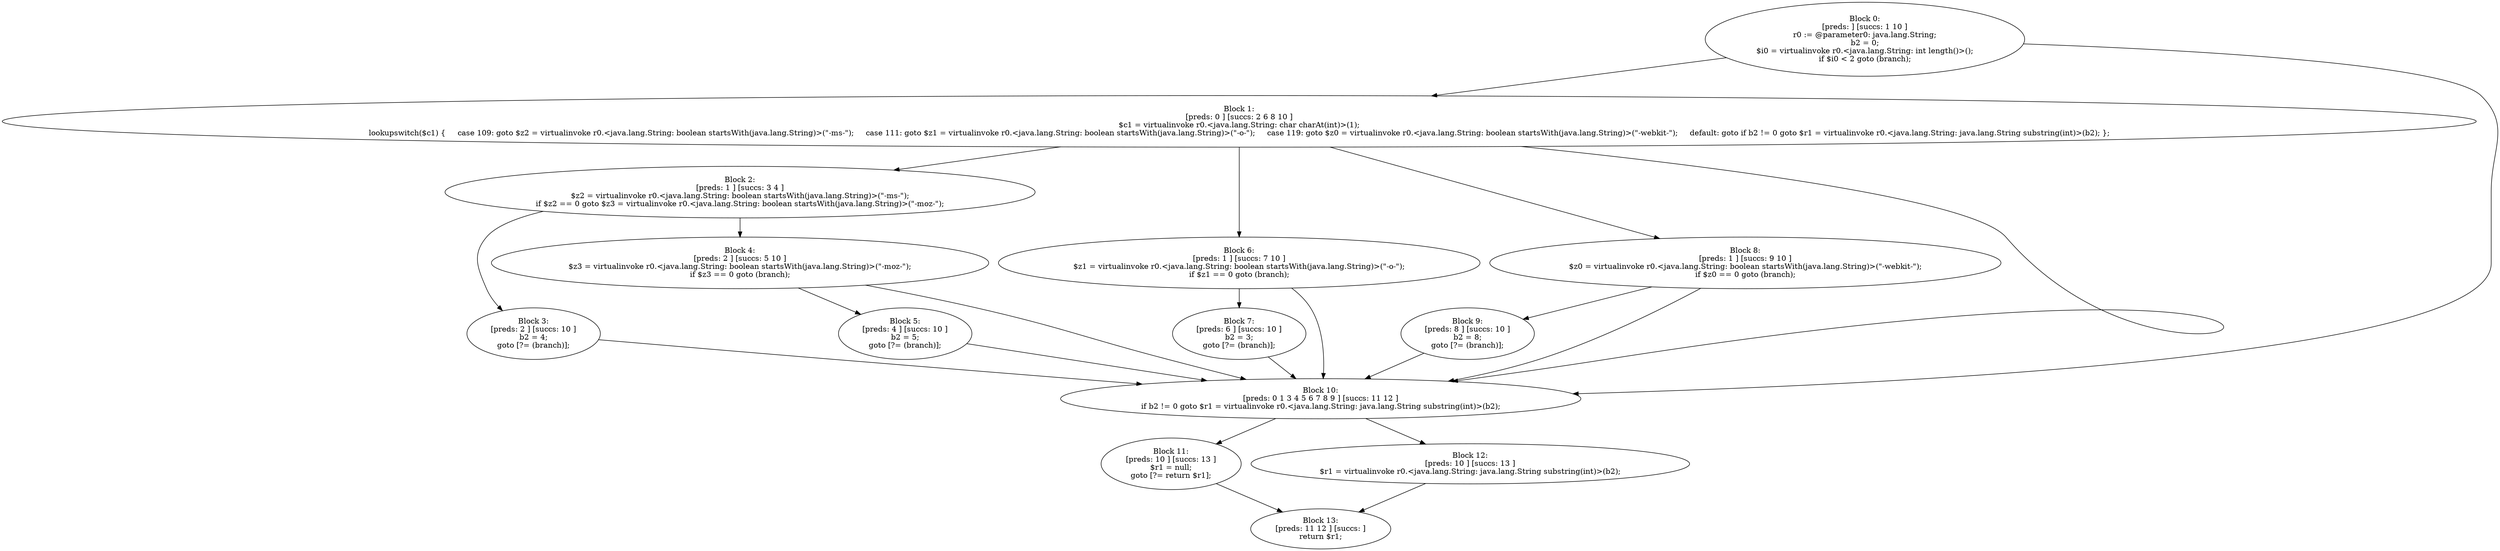digraph "unitGraph" {
    "Block 0:
[preds: ] [succs: 1 10 ]
r0 := @parameter0: java.lang.String;
b2 = 0;
$i0 = virtualinvoke r0.<java.lang.String: int length()>();
if $i0 < 2 goto (branch);
"
    "Block 1:
[preds: 0 ] [succs: 2 6 8 10 ]
$c1 = virtualinvoke r0.<java.lang.String: char charAt(int)>(1);
lookupswitch($c1) {     case 109: goto $z2 = virtualinvoke r0.<java.lang.String: boolean startsWith(java.lang.String)>(\"-ms-\");     case 111: goto $z1 = virtualinvoke r0.<java.lang.String: boolean startsWith(java.lang.String)>(\"-o-\");     case 119: goto $z0 = virtualinvoke r0.<java.lang.String: boolean startsWith(java.lang.String)>(\"-webkit-\");     default: goto if b2 != 0 goto $r1 = virtualinvoke r0.<java.lang.String: java.lang.String substring(int)>(b2); };
"
    "Block 2:
[preds: 1 ] [succs: 3 4 ]
$z2 = virtualinvoke r0.<java.lang.String: boolean startsWith(java.lang.String)>(\"-ms-\");
if $z2 == 0 goto $z3 = virtualinvoke r0.<java.lang.String: boolean startsWith(java.lang.String)>(\"-moz-\");
"
    "Block 3:
[preds: 2 ] [succs: 10 ]
b2 = 4;
goto [?= (branch)];
"
    "Block 4:
[preds: 2 ] [succs: 5 10 ]
$z3 = virtualinvoke r0.<java.lang.String: boolean startsWith(java.lang.String)>(\"-moz-\");
if $z3 == 0 goto (branch);
"
    "Block 5:
[preds: 4 ] [succs: 10 ]
b2 = 5;
goto [?= (branch)];
"
    "Block 6:
[preds: 1 ] [succs: 7 10 ]
$z1 = virtualinvoke r0.<java.lang.String: boolean startsWith(java.lang.String)>(\"-o-\");
if $z1 == 0 goto (branch);
"
    "Block 7:
[preds: 6 ] [succs: 10 ]
b2 = 3;
goto [?= (branch)];
"
    "Block 8:
[preds: 1 ] [succs: 9 10 ]
$z0 = virtualinvoke r0.<java.lang.String: boolean startsWith(java.lang.String)>(\"-webkit-\");
if $z0 == 0 goto (branch);
"
    "Block 9:
[preds: 8 ] [succs: 10 ]
b2 = 8;
goto [?= (branch)];
"
    "Block 10:
[preds: 0 1 3 4 5 6 7 8 9 ] [succs: 11 12 ]
if b2 != 0 goto $r1 = virtualinvoke r0.<java.lang.String: java.lang.String substring(int)>(b2);
"
    "Block 11:
[preds: 10 ] [succs: 13 ]
$r1 = null;
goto [?= return $r1];
"
    "Block 12:
[preds: 10 ] [succs: 13 ]
$r1 = virtualinvoke r0.<java.lang.String: java.lang.String substring(int)>(b2);
"
    "Block 13:
[preds: 11 12 ] [succs: ]
return $r1;
"
    "Block 0:
[preds: ] [succs: 1 10 ]
r0 := @parameter0: java.lang.String;
b2 = 0;
$i0 = virtualinvoke r0.<java.lang.String: int length()>();
if $i0 < 2 goto (branch);
"->"Block 1:
[preds: 0 ] [succs: 2 6 8 10 ]
$c1 = virtualinvoke r0.<java.lang.String: char charAt(int)>(1);
lookupswitch($c1) {     case 109: goto $z2 = virtualinvoke r0.<java.lang.String: boolean startsWith(java.lang.String)>(\"-ms-\");     case 111: goto $z1 = virtualinvoke r0.<java.lang.String: boolean startsWith(java.lang.String)>(\"-o-\");     case 119: goto $z0 = virtualinvoke r0.<java.lang.String: boolean startsWith(java.lang.String)>(\"-webkit-\");     default: goto if b2 != 0 goto $r1 = virtualinvoke r0.<java.lang.String: java.lang.String substring(int)>(b2); };
";
    "Block 0:
[preds: ] [succs: 1 10 ]
r0 := @parameter0: java.lang.String;
b2 = 0;
$i0 = virtualinvoke r0.<java.lang.String: int length()>();
if $i0 < 2 goto (branch);
"->"Block 10:
[preds: 0 1 3 4 5 6 7 8 9 ] [succs: 11 12 ]
if b2 != 0 goto $r1 = virtualinvoke r0.<java.lang.String: java.lang.String substring(int)>(b2);
";
    "Block 1:
[preds: 0 ] [succs: 2 6 8 10 ]
$c1 = virtualinvoke r0.<java.lang.String: char charAt(int)>(1);
lookupswitch($c1) {     case 109: goto $z2 = virtualinvoke r0.<java.lang.String: boolean startsWith(java.lang.String)>(\"-ms-\");     case 111: goto $z1 = virtualinvoke r0.<java.lang.String: boolean startsWith(java.lang.String)>(\"-o-\");     case 119: goto $z0 = virtualinvoke r0.<java.lang.String: boolean startsWith(java.lang.String)>(\"-webkit-\");     default: goto if b2 != 0 goto $r1 = virtualinvoke r0.<java.lang.String: java.lang.String substring(int)>(b2); };
"->"Block 2:
[preds: 1 ] [succs: 3 4 ]
$z2 = virtualinvoke r0.<java.lang.String: boolean startsWith(java.lang.String)>(\"-ms-\");
if $z2 == 0 goto $z3 = virtualinvoke r0.<java.lang.String: boolean startsWith(java.lang.String)>(\"-moz-\");
";
    "Block 1:
[preds: 0 ] [succs: 2 6 8 10 ]
$c1 = virtualinvoke r0.<java.lang.String: char charAt(int)>(1);
lookupswitch($c1) {     case 109: goto $z2 = virtualinvoke r0.<java.lang.String: boolean startsWith(java.lang.String)>(\"-ms-\");     case 111: goto $z1 = virtualinvoke r0.<java.lang.String: boolean startsWith(java.lang.String)>(\"-o-\");     case 119: goto $z0 = virtualinvoke r0.<java.lang.String: boolean startsWith(java.lang.String)>(\"-webkit-\");     default: goto if b2 != 0 goto $r1 = virtualinvoke r0.<java.lang.String: java.lang.String substring(int)>(b2); };
"->"Block 6:
[preds: 1 ] [succs: 7 10 ]
$z1 = virtualinvoke r0.<java.lang.String: boolean startsWith(java.lang.String)>(\"-o-\");
if $z1 == 0 goto (branch);
";
    "Block 1:
[preds: 0 ] [succs: 2 6 8 10 ]
$c1 = virtualinvoke r0.<java.lang.String: char charAt(int)>(1);
lookupswitch($c1) {     case 109: goto $z2 = virtualinvoke r0.<java.lang.String: boolean startsWith(java.lang.String)>(\"-ms-\");     case 111: goto $z1 = virtualinvoke r0.<java.lang.String: boolean startsWith(java.lang.String)>(\"-o-\");     case 119: goto $z0 = virtualinvoke r0.<java.lang.String: boolean startsWith(java.lang.String)>(\"-webkit-\");     default: goto if b2 != 0 goto $r1 = virtualinvoke r0.<java.lang.String: java.lang.String substring(int)>(b2); };
"->"Block 8:
[preds: 1 ] [succs: 9 10 ]
$z0 = virtualinvoke r0.<java.lang.String: boolean startsWith(java.lang.String)>(\"-webkit-\");
if $z0 == 0 goto (branch);
";
    "Block 1:
[preds: 0 ] [succs: 2 6 8 10 ]
$c1 = virtualinvoke r0.<java.lang.String: char charAt(int)>(1);
lookupswitch($c1) {     case 109: goto $z2 = virtualinvoke r0.<java.lang.String: boolean startsWith(java.lang.String)>(\"-ms-\");     case 111: goto $z1 = virtualinvoke r0.<java.lang.String: boolean startsWith(java.lang.String)>(\"-o-\");     case 119: goto $z0 = virtualinvoke r0.<java.lang.String: boolean startsWith(java.lang.String)>(\"-webkit-\");     default: goto if b2 != 0 goto $r1 = virtualinvoke r0.<java.lang.String: java.lang.String substring(int)>(b2); };
"->"Block 10:
[preds: 0 1 3 4 5 6 7 8 9 ] [succs: 11 12 ]
if b2 != 0 goto $r1 = virtualinvoke r0.<java.lang.String: java.lang.String substring(int)>(b2);
";
    "Block 2:
[preds: 1 ] [succs: 3 4 ]
$z2 = virtualinvoke r0.<java.lang.String: boolean startsWith(java.lang.String)>(\"-ms-\");
if $z2 == 0 goto $z3 = virtualinvoke r0.<java.lang.String: boolean startsWith(java.lang.String)>(\"-moz-\");
"->"Block 3:
[preds: 2 ] [succs: 10 ]
b2 = 4;
goto [?= (branch)];
";
    "Block 2:
[preds: 1 ] [succs: 3 4 ]
$z2 = virtualinvoke r0.<java.lang.String: boolean startsWith(java.lang.String)>(\"-ms-\");
if $z2 == 0 goto $z3 = virtualinvoke r0.<java.lang.String: boolean startsWith(java.lang.String)>(\"-moz-\");
"->"Block 4:
[preds: 2 ] [succs: 5 10 ]
$z3 = virtualinvoke r0.<java.lang.String: boolean startsWith(java.lang.String)>(\"-moz-\");
if $z3 == 0 goto (branch);
";
    "Block 3:
[preds: 2 ] [succs: 10 ]
b2 = 4;
goto [?= (branch)];
"->"Block 10:
[preds: 0 1 3 4 5 6 7 8 9 ] [succs: 11 12 ]
if b2 != 0 goto $r1 = virtualinvoke r0.<java.lang.String: java.lang.String substring(int)>(b2);
";
    "Block 4:
[preds: 2 ] [succs: 5 10 ]
$z3 = virtualinvoke r0.<java.lang.String: boolean startsWith(java.lang.String)>(\"-moz-\");
if $z3 == 0 goto (branch);
"->"Block 5:
[preds: 4 ] [succs: 10 ]
b2 = 5;
goto [?= (branch)];
";
    "Block 4:
[preds: 2 ] [succs: 5 10 ]
$z3 = virtualinvoke r0.<java.lang.String: boolean startsWith(java.lang.String)>(\"-moz-\");
if $z3 == 0 goto (branch);
"->"Block 10:
[preds: 0 1 3 4 5 6 7 8 9 ] [succs: 11 12 ]
if b2 != 0 goto $r1 = virtualinvoke r0.<java.lang.String: java.lang.String substring(int)>(b2);
";
    "Block 5:
[preds: 4 ] [succs: 10 ]
b2 = 5;
goto [?= (branch)];
"->"Block 10:
[preds: 0 1 3 4 5 6 7 8 9 ] [succs: 11 12 ]
if b2 != 0 goto $r1 = virtualinvoke r0.<java.lang.String: java.lang.String substring(int)>(b2);
";
    "Block 6:
[preds: 1 ] [succs: 7 10 ]
$z1 = virtualinvoke r0.<java.lang.String: boolean startsWith(java.lang.String)>(\"-o-\");
if $z1 == 0 goto (branch);
"->"Block 7:
[preds: 6 ] [succs: 10 ]
b2 = 3;
goto [?= (branch)];
";
    "Block 6:
[preds: 1 ] [succs: 7 10 ]
$z1 = virtualinvoke r0.<java.lang.String: boolean startsWith(java.lang.String)>(\"-o-\");
if $z1 == 0 goto (branch);
"->"Block 10:
[preds: 0 1 3 4 5 6 7 8 9 ] [succs: 11 12 ]
if b2 != 0 goto $r1 = virtualinvoke r0.<java.lang.String: java.lang.String substring(int)>(b2);
";
    "Block 7:
[preds: 6 ] [succs: 10 ]
b2 = 3;
goto [?= (branch)];
"->"Block 10:
[preds: 0 1 3 4 5 6 7 8 9 ] [succs: 11 12 ]
if b2 != 0 goto $r1 = virtualinvoke r0.<java.lang.String: java.lang.String substring(int)>(b2);
";
    "Block 8:
[preds: 1 ] [succs: 9 10 ]
$z0 = virtualinvoke r0.<java.lang.String: boolean startsWith(java.lang.String)>(\"-webkit-\");
if $z0 == 0 goto (branch);
"->"Block 9:
[preds: 8 ] [succs: 10 ]
b2 = 8;
goto [?= (branch)];
";
    "Block 8:
[preds: 1 ] [succs: 9 10 ]
$z0 = virtualinvoke r0.<java.lang.String: boolean startsWith(java.lang.String)>(\"-webkit-\");
if $z0 == 0 goto (branch);
"->"Block 10:
[preds: 0 1 3 4 5 6 7 8 9 ] [succs: 11 12 ]
if b2 != 0 goto $r1 = virtualinvoke r0.<java.lang.String: java.lang.String substring(int)>(b2);
";
    "Block 9:
[preds: 8 ] [succs: 10 ]
b2 = 8;
goto [?= (branch)];
"->"Block 10:
[preds: 0 1 3 4 5 6 7 8 9 ] [succs: 11 12 ]
if b2 != 0 goto $r1 = virtualinvoke r0.<java.lang.String: java.lang.String substring(int)>(b2);
";
    "Block 10:
[preds: 0 1 3 4 5 6 7 8 9 ] [succs: 11 12 ]
if b2 != 0 goto $r1 = virtualinvoke r0.<java.lang.String: java.lang.String substring(int)>(b2);
"->"Block 11:
[preds: 10 ] [succs: 13 ]
$r1 = null;
goto [?= return $r1];
";
    "Block 10:
[preds: 0 1 3 4 5 6 7 8 9 ] [succs: 11 12 ]
if b2 != 0 goto $r1 = virtualinvoke r0.<java.lang.String: java.lang.String substring(int)>(b2);
"->"Block 12:
[preds: 10 ] [succs: 13 ]
$r1 = virtualinvoke r0.<java.lang.String: java.lang.String substring(int)>(b2);
";
    "Block 11:
[preds: 10 ] [succs: 13 ]
$r1 = null;
goto [?= return $r1];
"->"Block 13:
[preds: 11 12 ] [succs: ]
return $r1;
";
    "Block 12:
[preds: 10 ] [succs: 13 ]
$r1 = virtualinvoke r0.<java.lang.String: java.lang.String substring(int)>(b2);
"->"Block 13:
[preds: 11 12 ] [succs: ]
return $r1;
";
}
